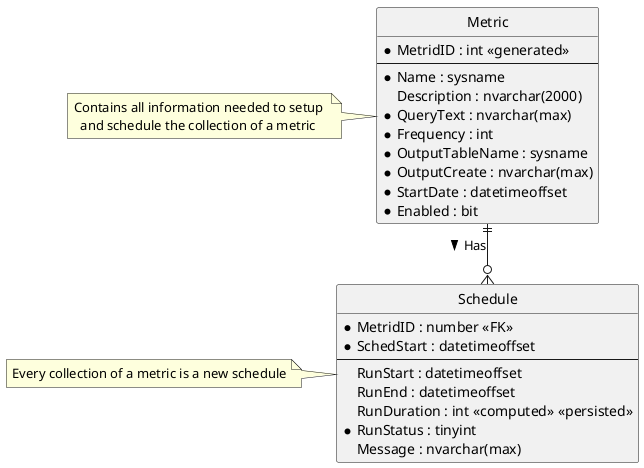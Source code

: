 @startuml

' hide the spot
hide circle

' avoid problems with angled crows feet
skinparam linetype ortho

entity "Metric" as metric {
  *MetridID : int <<generated>>
  --
  *Name : sysname
  Description : nvarchar(2000)
  *QueryText : nvarchar(max)
  *Frequency : int
  *OutputTableName : sysname
  *OutputCreate : nvarchar(max)
  *StartDate : datetimeoffset
  *Enabled : bit
}
note left
  Contains all information needed to setup 
    and schedule the collection of a metric
end note

entity "Schedule" as schedule {
  *MetridID : number <<FK>>
  *SchedStart : datetimeoffset
  --
  RunStart : datetimeoffset
  RunEnd : datetimeoffset
  RunDuration : int <<computed>> <<persisted>>
  *RunStatus : tinyint 
  Message : nvarchar(max) 
}
note left
Every collection of a metric is a new schedule
end note

metric ||--o{ schedule : Has >

@enduml